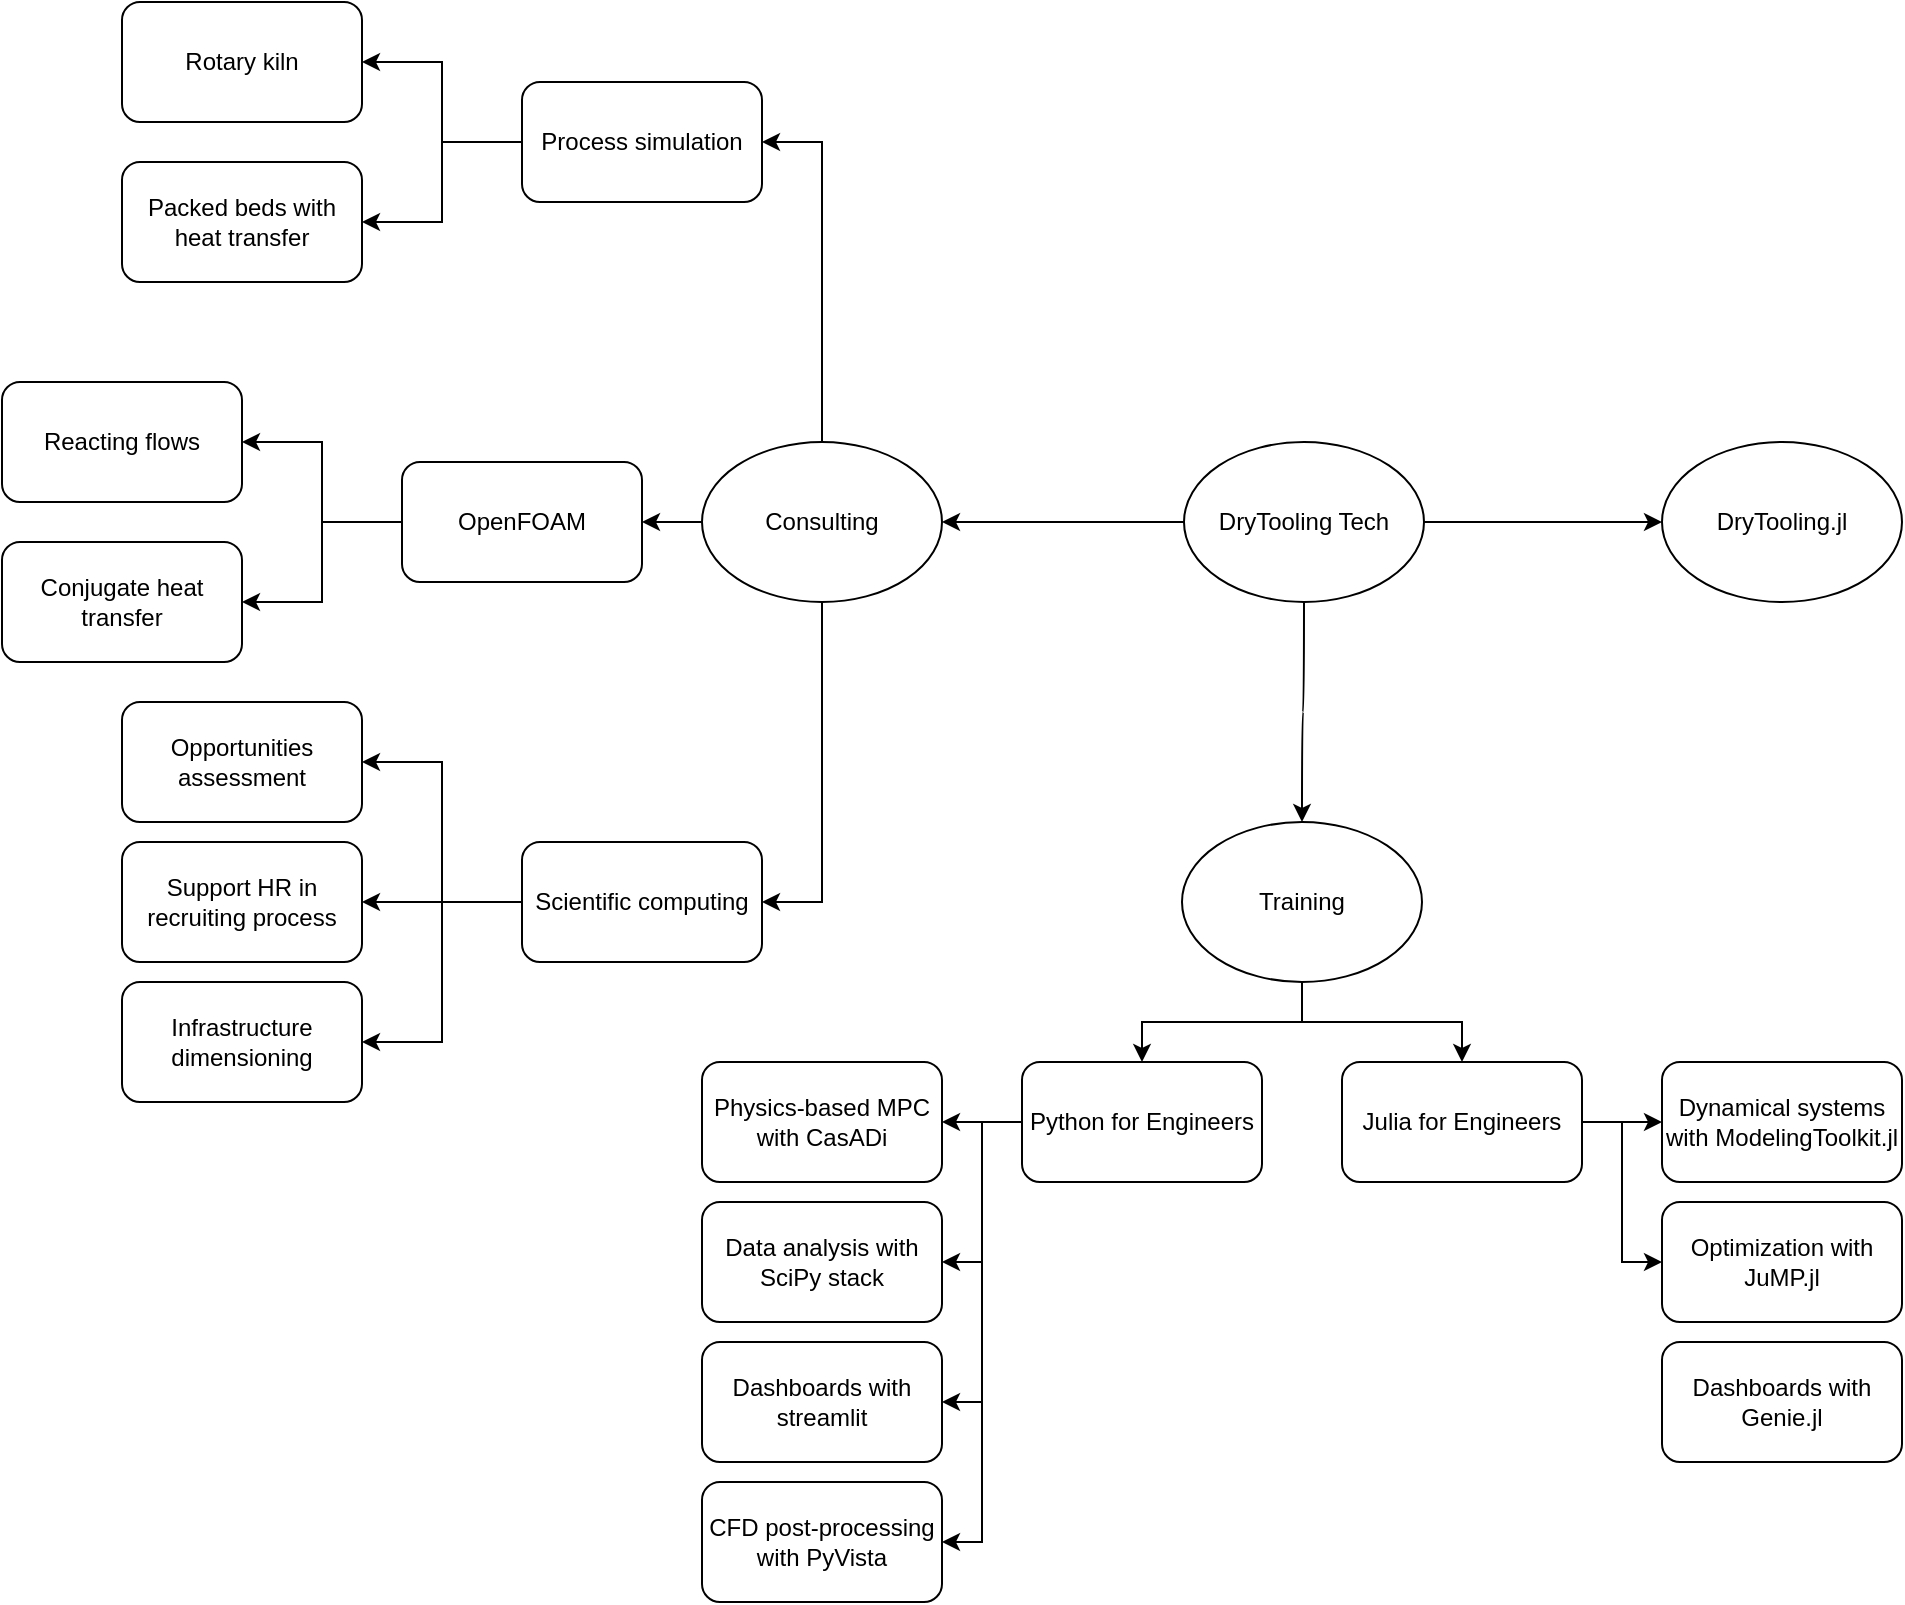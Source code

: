<mxfile version="22.1.4" type="github">
  <diagram name="Page-1" id="ShheRPUKKzBshwlSDHYq">
    <mxGraphModel dx="1121" dy="613" grid="1" gridSize="10" guides="1" tooltips="1" connect="1" arrows="1" fold="1" page="1" pageScale="1" pageWidth="4681" pageHeight="3300" math="0" shadow="0">
      <root>
        <mxCell id="0" />
        <mxCell id="1" parent="0" />
        <mxCell id="P_ZGVv6pG1mM6uEF-SW_-5" style="edgeStyle=orthogonalEdgeStyle;rounded=0;orthogonalLoop=1;jettySize=auto;html=1;curved=1;" edge="1" parent="1" source="P_ZGVv6pG1mM6uEF-SW_-1" target="P_ZGVv6pG1mM6uEF-SW_-4">
          <mxGeometry relative="1" as="geometry" />
        </mxCell>
        <mxCell id="P_ZGVv6pG1mM6uEF-SW_-7" style="edgeStyle=orthogonalEdgeStyle;rounded=0;orthogonalLoop=1;jettySize=auto;html=1;curved=1;" edge="1" parent="1" source="P_ZGVv6pG1mM6uEF-SW_-1" target="P_ZGVv6pG1mM6uEF-SW_-6">
          <mxGeometry relative="1" as="geometry" />
        </mxCell>
        <mxCell id="P_ZGVv6pG1mM6uEF-SW_-1" value="DryTooling Tech" style="ellipse;whiteSpace=wrap;html=1;" vertex="1" parent="1">
          <mxGeometry x="2281" y="1610" width="120" height="80" as="geometry" />
        </mxCell>
        <mxCell id="P_ZGVv6pG1mM6uEF-SW_-2" value="DryTooling.jl" style="ellipse;whiteSpace=wrap;html=1;" vertex="1" parent="1">
          <mxGeometry x="2520" y="1610" width="120" height="80" as="geometry" />
        </mxCell>
        <mxCell id="P_ZGVv6pG1mM6uEF-SW_-3" style="edgeStyle=orthogonalEdgeStyle;rounded=0;orthogonalLoop=1;jettySize=auto;html=1;entryX=0;entryY=0.5;entryDx=0;entryDy=0;curved=1;" edge="1" parent="1" source="P_ZGVv6pG1mM6uEF-SW_-1" target="P_ZGVv6pG1mM6uEF-SW_-2">
          <mxGeometry relative="1" as="geometry" />
        </mxCell>
        <mxCell id="P_ZGVv6pG1mM6uEF-SW_-11" style="edgeStyle=orthogonalEdgeStyle;rounded=0;orthogonalLoop=1;jettySize=auto;html=1;entryX=0.5;entryY=0;entryDx=0;entryDy=0;" edge="1" parent="1" source="P_ZGVv6pG1mM6uEF-SW_-4" target="P_ZGVv6pG1mM6uEF-SW_-9">
          <mxGeometry relative="1" as="geometry" />
        </mxCell>
        <mxCell id="P_ZGVv6pG1mM6uEF-SW_-12" style="edgeStyle=orthogonalEdgeStyle;rounded=0;orthogonalLoop=1;jettySize=auto;html=1;entryX=0.5;entryY=0;entryDx=0;entryDy=0;" edge="1" parent="1" source="P_ZGVv6pG1mM6uEF-SW_-4" target="P_ZGVv6pG1mM6uEF-SW_-8">
          <mxGeometry relative="1" as="geometry" />
        </mxCell>
        <mxCell id="P_ZGVv6pG1mM6uEF-SW_-4" value="Training" style="ellipse;whiteSpace=wrap;html=1;" vertex="1" parent="1">
          <mxGeometry x="2280" y="1800" width="120" height="80" as="geometry" />
        </mxCell>
        <mxCell id="P_ZGVv6pG1mM6uEF-SW_-26" style="edgeStyle=orthogonalEdgeStyle;rounded=0;orthogonalLoop=1;jettySize=auto;html=1;entryX=1;entryY=0.5;entryDx=0;entryDy=0;" edge="1" parent="1" source="P_ZGVv6pG1mM6uEF-SW_-6" target="P_ZGVv6pG1mM6uEF-SW_-25">
          <mxGeometry relative="1" as="geometry" />
        </mxCell>
        <mxCell id="P_ZGVv6pG1mM6uEF-SW_-34" style="edgeStyle=orthogonalEdgeStyle;rounded=0;orthogonalLoop=1;jettySize=auto;html=1;entryX=1;entryY=0.5;entryDx=0;entryDy=0;" edge="1" parent="1" source="P_ZGVv6pG1mM6uEF-SW_-6" target="P_ZGVv6pG1mM6uEF-SW_-33">
          <mxGeometry relative="1" as="geometry" />
        </mxCell>
        <mxCell id="P_ZGVv6pG1mM6uEF-SW_-41" style="edgeStyle=orthogonalEdgeStyle;rounded=0;orthogonalLoop=1;jettySize=auto;html=1;entryX=1;entryY=0.5;entryDx=0;entryDy=0;" edge="1" parent="1" source="P_ZGVv6pG1mM6uEF-SW_-6" target="P_ZGVv6pG1mM6uEF-SW_-40">
          <mxGeometry relative="1" as="geometry" />
        </mxCell>
        <mxCell id="P_ZGVv6pG1mM6uEF-SW_-6" value="Consulting" style="ellipse;whiteSpace=wrap;html=1;" vertex="1" parent="1">
          <mxGeometry x="2040" y="1610" width="120" height="80" as="geometry" />
        </mxCell>
        <mxCell id="P_ZGVv6pG1mM6uEF-SW_-13" style="edgeStyle=orthogonalEdgeStyle;rounded=0;orthogonalLoop=1;jettySize=auto;html=1;" edge="1" parent="1" source="P_ZGVv6pG1mM6uEF-SW_-8" target="P_ZGVv6pG1mM6uEF-SW_-10">
          <mxGeometry relative="1" as="geometry" />
        </mxCell>
        <mxCell id="P_ZGVv6pG1mM6uEF-SW_-15" style="edgeStyle=orthogonalEdgeStyle;rounded=0;orthogonalLoop=1;jettySize=auto;html=1;exitX=1;exitY=0.5;exitDx=0;exitDy=0;entryX=0;entryY=0.5;entryDx=0;entryDy=0;" edge="1" parent="1" source="P_ZGVv6pG1mM6uEF-SW_-8" target="P_ZGVv6pG1mM6uEF-SW_-14">
          <mxGeometry relative="1" as="geometry" />
        </mxCell>
        <mxCell id="P_ZGVv6pG1mM6uEF-SW_-8" value="Julia for Engineers" style="rounded=1;whiteSpace=wrap;html=1;" vertex="1" parent="1">
          <mxGeometry x="2360" y="1920" width="120" height="60" as="geometry" />
        </mxCell>
        <mxCell id="P_ZGVv6pG1mM6uEF-SW_-17" style="edgeStyle=orthogonalEdgeStyle;rounded=0;orthogonalLoop=1;jettySize=auto;html=1;entryX=1;entryY=0.5;entryDx=0;entryDy=0;" edge="1" parent="1" source="P_ZGVv6pG1mM6uEF-SW_-9" target="P_ZGVv6pG1mM6uEF-SW_-16">
          <mxGeometry relative="1" as="geometry" />
        </mxCell>
        <mxCell id="P_ZGVv6pG1mM6uEF-SW_-19" style="edgeStyle=orthogonalEdgeStyle;rounded=0;orthogonalLoop=1;jettySize=auto;html=1;entryX=1;entryY=0.5;entryDx=0;entryDy=0;" edge="1" parent="1" source="P_ZGVv6pG1mM6uEF-SW_-9" target="P_ZGVv6pG1mM6uEF-SW_-18">
          <mxGeometry relative="1" as="geometry" />
        </mxCell>
        <mxCell id="P_ZGVv6pG1mM6uEF-SW_-21" style="edgeStyle=orthogonalEdgeStyle;rounded=0;orthogonalLoop=1;jettySize=auto;html=1;entryX=1;entryY=0.5;entryDx=0;entryDy=0;" edge="1" parent="1" source="P_ZGVv6pG1mM6uEF-SW_-9" target="P_ZGVv6pG1mM6uEF-SW_-20">
          <mxGeometry relative="1" as="geometry" />
        </mxCell>
        <mxCell id="P_ZGVv6pG1mM6uEF-SW_-24" style="edgeStyle=orthogonalEdgeStyle;rounded=0;orthogonalLoop=1;jettySize=auto;html=1;entryX=1;entryY=0.5;entryDx=0;entryDy=0;" edge="1" parent="1" source="P_ZGVv6pG1mM6uEF-SW_-9" target="P_ZGVv6pG1mM6uEF-SW_-23">
          <mxGeometry relative="1" as="geometry" />
        </mxCell>
        <mxCell id="P_ZGVv6pG1mM6uEF-SW_-9" value="Python for Engineers" style="rounded=1;whiteSpace=wrap;html=1;" vertex="1" parent="1">
          <mxGeometry x="2200" y="1920" width="120" height="60" as="geometry" />
        </mxCell>
        <mxCell id="P_ZGVv6pG1mM6uEF-SW_-10" value="Dynamical systems with ModelingToolkit.jl" style="rounded=1;whiteSpace=wrap;html=1;" vertex="1" parent="1">
          <mxGeometry x="2520" y="1920" width="120" height="60" as="geometry" />
        </mxCell>
        <mxCell id="P_ZGVv6pG1mM6uEF-SW_-14" value="Optimization with JuMP.jl" style="rounded=1;whiteSpace=wrap;html=1;" vertex="1" parent="1">
          <mxGeometry x="2520" y="1990" width="120" height="60" as="geometry" />
        </mxCell>
        <mxCell id="P_ZGVv6pG1mM6uEF-SW_-16" value="Physics-based MPC with CasADi" style="rounded=1;whiteSpace=wrap;html=1;" vertex="1" parent="1">
          <mxGeometry x="2040" y="1920" width="120" height="60" as="geometry" />
        </mxCell>
        <mxCell id="P_ZGVv6pG1mM6uEF-SW_-18" value="Data analysis with SciPy stack" style="rounded=1;whiteSpace=wrap;html=1;" vertex="1" parent="1">
          <mxGeometry x="2040" y="1990" width="120" height="60" as="geometry" />
        </mxCell>
        <mxCell id="P_ZGVv6pG1mM6uEF-SW_-20" value="Dashboards with streamlit" style="rounded=1;whiteSpace=wrap;html=1;" vertex="1" parent="1">
          <mxGeometry x="2040" y="2060" width="120" height="60" as="geometry" />
        </mxCell>
        <mxCell id="P_ZGVv6pG1mM6uEF-SW_-22" value="Dashboards with Genie.jl" style="rounded=1;whiteSpace=wrap;html=1;" vertex="1" parent="1">
          <mxGeometry x="2520" y="2060" width="120" height="60" as="geometry" />
        </mxCell>
        <mxCell id="P_ZGVv6pG1mM6uEF-SW_-23" value="CFD post-processing with PyVista" style="rounded=1;whiteSpace=wrap;html=1;" vertex="1" parent="1">
          <mxGeometry x="2040" y="2130" width="120" height="60" as="geometry" />
        </mxCell>
        <mxCell id="P_ZGVv6pG1mM6uEF-SW_-28" style="edgeStyle=orthogonalEdgeStyle;rounded=0;orthogonalLoop=1;jettySize=auto;html=1;entryX=1;entryY=0.5;entryDx=0;entryDy=0;" edge="1" parent="1" source="P_ZGVv6pG1mM6uEF-SW_-25" target="P_ZGVv6pG1mM6uEF-SW_-27">
          <mxGeometry relative="1" as="geometry" />
        </mxCell>
        <mxCell id="P_ZGVv6pG1mM6uEF-SW_-30" style="edgeStyle=orthogonalEdgeStyle;rounded=0;orthogonalLoop=1;jettySize=auto;html=1;entryX=1;entryY=0.5;entryDx=0;entryDy=0;" edge="1" parent="1" source="P_ZGVv6pG1mM6uEF-SW_-25" target="P_ZGVv6pG1mM6uEF-SW_-29">
          <mxGeometry relative="1" as="geometry" />
        </mxCell>
        <mxCell id="P_ZGVv6pG1mM6uEF-SW_-25" value="OpenFOAM" style="rounded=1;whiteSpace=wrap;html=1;" vertex="1" parent="1">
          <mxGeometry x="1890" y="1620" width="120" height="60" as="geometry" />
        </mxCell>
        <mxCell id="P_ZGVv6pG1mM6uEF-SW_-27" value="Reacting flows" style="rounded=1;whiteSpace=wrap;html=1;" vertex="1" parent="1">
          <mxGeometry x="1690" y="1580" width="120" height="60" as="geometry" />
        </mxCell>
        <mxCell id="P_ZGVv6pG1mM6uEF-SW_-29" value="Conjugate heat transfer" style="rounded=1;whiteSpace=wrap;html=1;" vertex="1" parent="1">
          <mxGeometry x="1690" y="1660" width="120" height="60" as="geometry" />
        </mxCell>
        <mxCell id="P_ZGVv6pG1mM6uEF-SW_-36" style="edgeStyle=orthogonalEdgeStyle;rounded=0;orthogonalLoop=1;jettySize=auto;html=1;entryX=1;entryY=0.5;entryDx=0;entryDy=0;" edge="1" parent="1" source="P_ZGVv6pG1mM6uEF-SW_-33" target="P_ZGVv6pG1mM6uEF-SW_-35">
          <mxGeometry relative="1" as="geometry" />
        </mxCell>
        <mxCell id="P_ZGVv6pG1mM6uEF-SW_-38" style="edgeStyle=orthogonalEdgeStyle;rounded=0;orthogonalLoop=1;jettySize=auto;html=1;entryX=1;entryY=0.5;entryDx=0;entryDy=0;" edge="1" parent="1" source="P_ZGVv6pG1mM6uEF-SW_-33" target="P_ZGVv6pG1mM6uEF-SW_-37">
          <mxGeometry relative="1" as="geometry" />
        </mxCell>
        <mxCell id="P_ZGVv6pG1mM6uEF-SW_-33" value="Process simulation" style="rounded=1;whiteSpace=wrap;html=1;" vertex="1" parent="1">
          <mxGeometry x="1950" y="1430" width="120" height="60" as="geometry" />
        </mxCell>
        <mxCell id="P_ZGVv6pG1mM6uEF-SW_-35" value="Rotary kiln" style="rounded=1;whiteSpace=wrap;html=1;" vertex="1" parent="1">
          <mxGeometry x="1750" y="1390" width="120" height="60" as="geometry" />
        </mxCell>
        <mxCell id="P_ZGVv6pG1mM6uEF-SW_-37" value="Packed beds with heat transfer" style="rounded=1;whiteSpace=wrap;html=1;" vertex="1" parent="1">
          <mxGeometry x="1750" y="1470" width="120" height="60" as="geometry" />
        </mxCell>
        <mxCell id="P_ZGVv6pG1mM6uEF-SW_-43" style="edgeStyle=orthogonalEdgeStyle;rounded=0;orthogonalLoop=1;jettySize=auto;html=1;entryX=1;entryY=0.5;entryDx=0;entryDy=0;" edge="1" parent="1" source="P_ZGVv6pG1mM6uEF-SW_-40" target="P_ZGVv6pG1mM6uEF-SW_-42">
          <mxGeometry relative="1" as="geometry" />
        </mxCell>
        <mxCell id="P_ZGVv6pG1mM6uEF-SW_-45" style="edgeStyle=orthogonalEdgeStyle;rounded=0;orthogonalLoop=1;jettySize=auto;html=1;" edge="1" parent="1" source="P_ZGVv6pG1mM6uEF-SW_-40" target="P_ZGVv6pG1mM6uEF-SW_-44">
          <mxGeometry relative="1" as="geometry" />
        </mxCell>
        <mxCell id="P_ZGVv6pG1mM6uEF-SW_-48" style="edgeStyle=orthogonalEdgeStyle;rounded=0;orthogonalLoop=1;jettySize=auto;html=1;entryX=1;entryY=0.5;entryDx=0;entryDy=0;" edge="1" parent="1" source="P_ZGVv6pG1mM6uEF-SW_-40" target="P_ZGVv6pG1mM6uEF-SW_-47">
          <mxGeometry relative="1" as="geometry" />
        </mxCell>
        <mxCell id="P_ZGVv6pG1mM6uEF-SW_-40" value="Scientific computing" style="rounded=1;whiteSpace=wrap;html=1;" vertex="1" parent="1">
          <mxGeometry x="1950" y="1810" width="120" height="60" as="geometry" />
        </mxCell>
        <mxCell id="P_ZGVv6pG1mM6uEF-SW_-42" value="Opportunities assessment" style="rounded=1;whiteSpace=wrap;html=1;" vertex="1" parent="1">
          <mxGeometry x="1750" y="1740" width="120" height="60" as="geometry" />
        </mxCell>
        <mxCell id="P_ZGVv6pG1mM6uEF-SW_-44" value="Support HR in recruiting process" style="rounded=1;whiteSpace=wrap;html=1;" vertex="1" parent="1">
          <mxGeometry x="1750" y="1810" width="120" height="60" as="geometry" />
        </mxCell>
        <mxCell id="P_ZGVv6pG1mM6uEF-SW_-47" value="Infrastructure dimensioning" style="rounded=1;whiteSpace=wrap;html=1;" vertex="1" parent="1">
          <mxGeometry x="1750" y="1880" width="120" height="60" as="geometry" />
        </mxCell>
      </root>
    </mxGraphModel>
  </diagram>
</mxfile>
